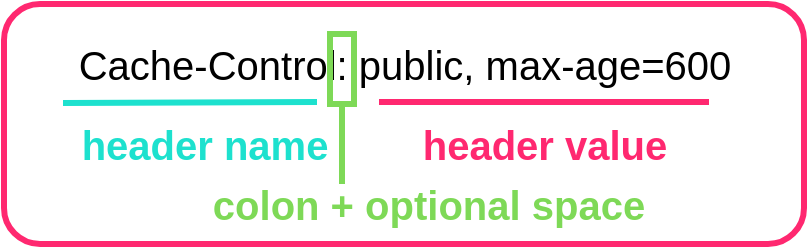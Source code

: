 <mxfile version="14.2.7" type="device"><diagram id="dRR61IPfOq5Q-jxfl28R" name="Page-1"><mxGraphModel dx="1350" dy="926" grid="1" gridSize="10" guides="1" tooltips="1" connect="1" arrows="1" fold="1" page="1" pageScale="1" pageWidth="850" pageHeight="1100" math="0" shadow="0"><root><mxCell id="0"/><mxCell id="1" parent="0"/><mxCell id="tB5Du57wGmVdyys1L4jk-1" value="" style="rounded=1;whiteSpace=wrap;html=1;strokeColor=#FF2870;strokeWidth=3;" vertex="1" parent="1"><mxGeometry x="170" y="260" width="400" height="120" as="geometry"/></mxCell><mxCell id="lKYKD4izIb0zCJ7KZSRE-3" value="&lt;font style=&quot;font-size: 20px&quot;&gt;Cache-Control: public, max-age=600&lt;/font&gt;" style="text;html=1;align=center;verticalAlign=middle;resizable=0;points=[];autosize=1;" parent="1" vertex="1"><mxGeometry x="200" y="280" width="340" height="20" as="geometry"/></mxCell><mxCell id="tB5Du57wGmVdyys1L4jk-2" value="" style="endArrow=none;html=1;strokeWidth=3;strokeColor=#1DE1CE;" edge="1" parent="1"><mxGeometry width="50" height="50" relative="1" as="geometry"><mxPoint x="199.5" y="309.5" as="sourcePoint"/><mxPoint x="326.5" y="309" as="targetPoint"/></mxGeometry></mxCell><mxCell id="tB5Du57wGmVdyys1L4jk-4" value="" style="rounded=0;whiteSpace=wrap;html=1;strokeWidth=3;fontColor=#1DE1CE;strokeColor=#7ED957;fillColor=none;" vertex="1" parent="1"><mxGeometry x="333" y="275" width="12" height="35" as="geometry"/></mxCell><mxCell id="tB5Du57wGmVdyys1L4jk-5" value="&lt;span style=&quot;font-size: 20px&quot;&gt;colon + optional space&lt;/span&gt;" style="text;html=1;align=center;verticalAlign=middle;resizable=0;points=[];autosize=1;fontStyle=1;fontColor=#7ED957;" vertex="1" parent="1"><mxGeometry x="267" y="350" width="230" height="20" as="geometry"/></mxCell><mxCell id="tB5Du57wGmVdyys1L4jk-6" value="" style="endArrow=none;html=1;strokeWidth=3;fontColor=#7ED957;strokeColor=#7ED957;entryX=0.5;entryY=1;entryDx=0;entryDy=0;exitX=0.313;exitY=0;exitDx=0;exitDy=0;exitPerimeter=0;" edge="1" parent="1" source="tB5Du57wGmVdyys1L4jk-5" target="tB5Du57wGmVdyys1L4jk-4"><mxGeometry width="50" height="50" relative="1" as="geometry"><mxPoint x="400" y="500" as="sourcePoint"/><mxPoint x="450" y="450" as="targetPoint"/></mxGeometry></mxCell><mxCell id="tB5Du57wGmVdyys1L4jk-3" value="&lt;span style=&quot;font-size: 20px&quot;&gt;header name&lt;/span&gt;" style="text;html=1;align=center;verticalAlign=middle;resizable=0;points=[];autosize=1;fontColor=#1DE1CE;fontStyle=1" vertex="1" parent="1"><mxGeometry x="200" y="320" width="140" height="20" as="geometry"/></mxCell><mxCell id="tB5Du57wGmVdyys1L4jk-7" value="&lt;span style=&quot;font-size: 20px&quot;&gt;header value&lt;/span&gt;" style="text;html=1;align=center;verticalAlign=middle;resizable=0;points=[];autosize=1;fontStyle=1;fontColor=#FF2870;" vertex="1" parent="1"><mxGeometry x="370" y="320" width="140" height="20" as="geometry"/></mxCell><mxCell id="tB5Du57wGmVdyys1L4jk-9" value="" style="endArrow=none;html=1;strokeWidth=3;fontColor=#FF2870;strokeColor=#FF2870;" edge="1" parent="1"><mxGeometry width="50" height="50" relative="1" as="geometry"><mxPoint x="522.5" y="309" as="sourcePoint"/><mxPoint x="357.5" y="309" as="targetPoint"/></mxGeometry></mxCell></root></mxGraphModel></diagram></mxfile>